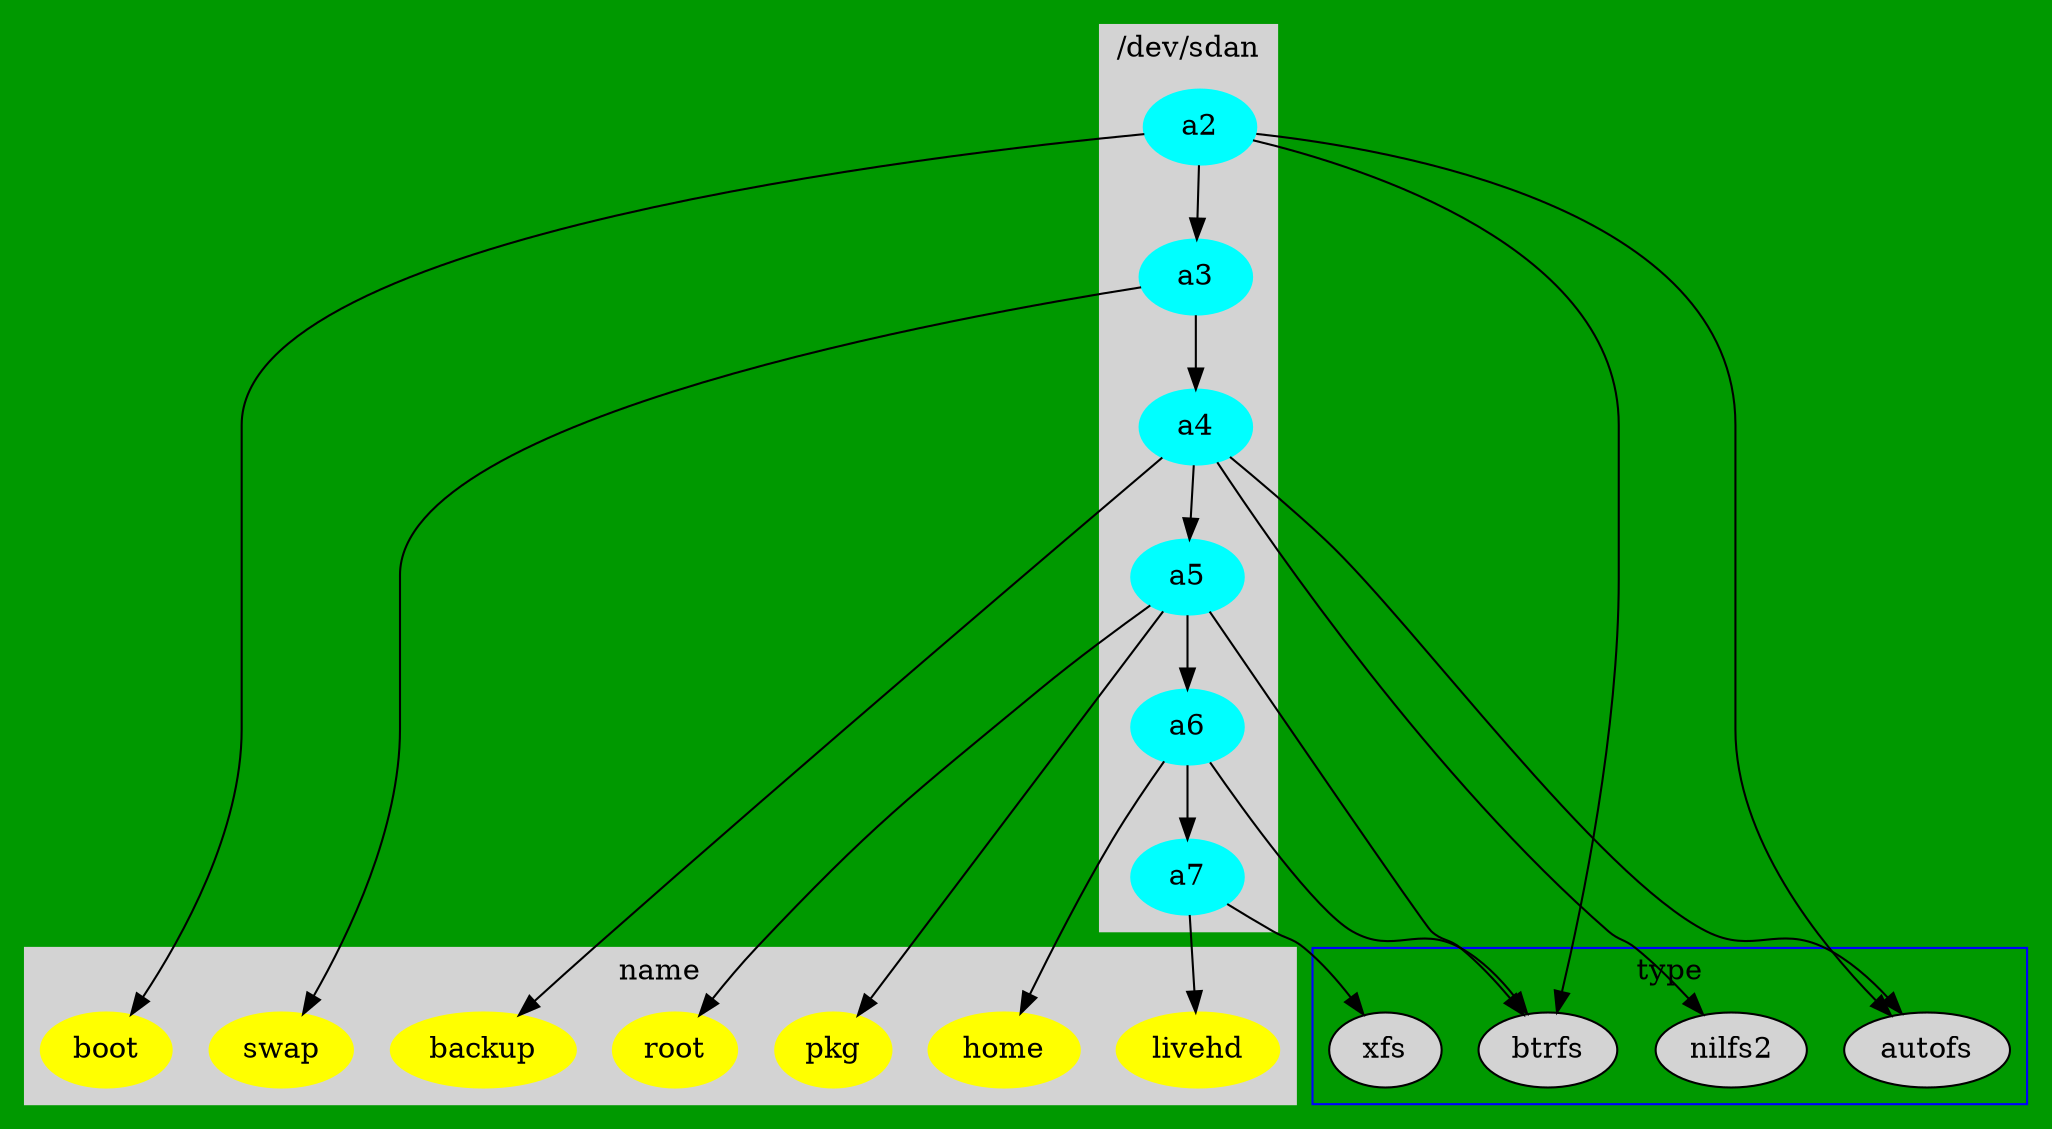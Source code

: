 // dot -Tpng  parted.dot -o line1.png
digraph G {
  bgcolor ="#009900";

	subgraph cluster_0 {
		style=filled;
		color=lightgrey;
		node [style=filled,color=cyan];
		a2 -> a3 ->a4-> a5->a6->a7;
		label = "/dev/sdan";
	}

	subgraph cluster_1 {
		node [style=filled];
		btrfs;
                xfs;
                autofs;
                nilfs2;
		label = "type";
		color=blue
	}
	subgraph cluster_2 {
		style=filled;
		color=lightgrey;
		node [style=filled,color=yellow];
		boot;
		backup;
                livehd;
		root ;
                pkg;  //  /var/cache/pacman/pkg
		swap;
		home;
		label = "name";
	}

	a2 -> boot;
	a2 -> btrfs;
	a2 -> autofs;
        a3 -> swap ;
        a4 -> backup;
        a4 -> nilfs2;
        a4 -> autofs;
        a5 -> root ;
        a5 -> pkg ;
	a5 -> btrfs;
	a6 -> btrfs;
        a6 -> home;
        a7 ->livehd;
        a7 ->xfs;
}
